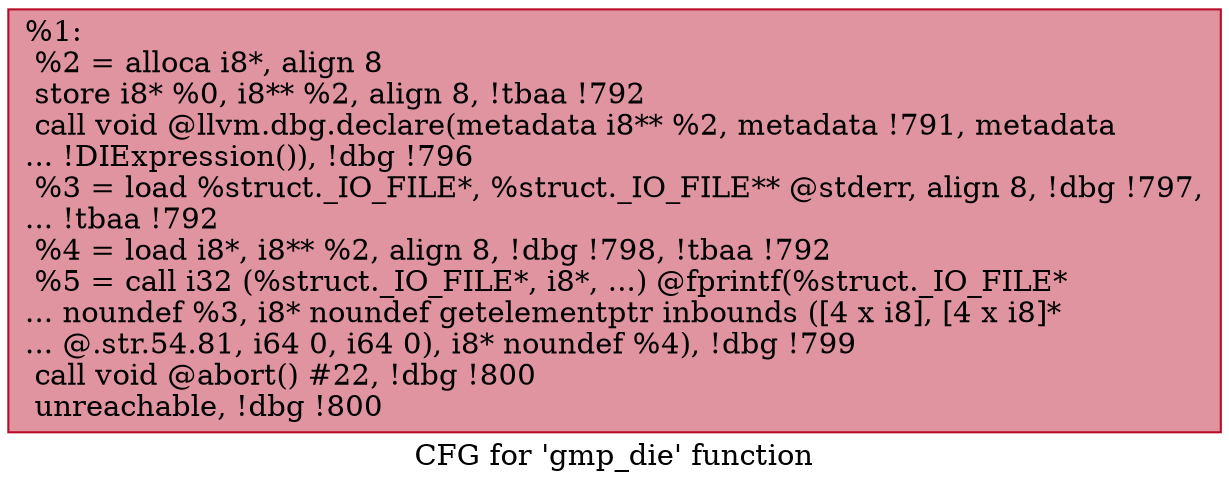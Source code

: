 digraph "CFG for 'gmp_die' function" {
	label="CFG for 'gmp_die' function";

	Node0x25596d0 [shape=record,color="#b70d28ff", style=filled, fillcolor="#b70d2870",label="{%1:\l  %2 = alloca i8*, align 8\l  store i8* %0, i8** %2, align 8, !tbaa !792\l  call void @llvm.dbg.declare(metadata i8** %2, metadata !791, metadata\l... !DIExpression()), !dbg !796\l  %3 = load %struct._IO_FILE*, %struct._IO_FILE** @stderr, align 8, !dbg !797,\l... !tbaa !792\l  %4 = load i8*, i8** %2, align 8, !dbg !798, !tbaa !792\l  %5 = call i32 (%struct._IO_FILE*, i8*, ...) @fprintf(%struct._IO_FILE*\l... noundef %3, i8* noundef getelementptr inbounds ([4 x i8], [4 x i8]*\l... @.str.54.81, i64 0, i64 0), i8* noundef %4), !dbg !799\l  call void @abort() #22, !dbg !800\l  unreachable, !dbg !800\l}"];
}
